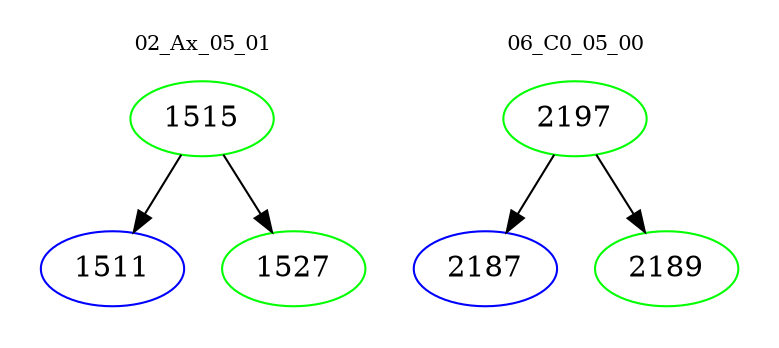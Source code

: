 digraph{
subgraph cluster_0 {
color = white
label = "02_Ax_05_01";
fontsize=10;
T0_1515 [label="1515", color="green"]
T0_1515 -> T0_1511 [color="black"]
T0_1511 [label="1511", color="blue"]
T0_1515 -> T0_1527 [color="black"]
T0_1527 [label="1527", color="green"]
}
subgraph cluster_1 {
color = white
label = "06_C0_05_00";
fontsize=10;
T1_2197 [label="2197", color="green"]
T1_2197 -> T1_2187 [color="black"]
T1_2187 [label="2187", color="blue"]
T1_2197 -> T1_2189 [color="black"]
T1_2189 [label="2189", color="green"]
}
}
